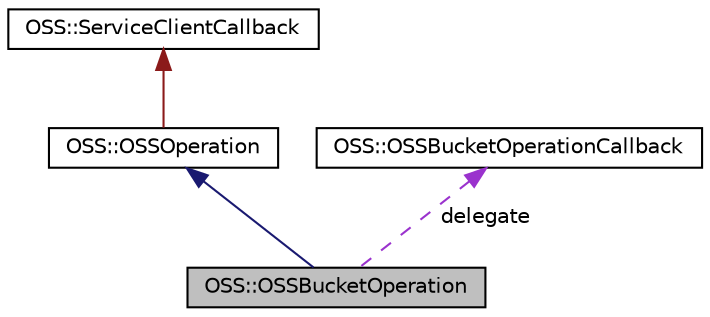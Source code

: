 digraph "OSS::OSSBucketOperation"
{
  edge [fontname="Helvetica",fontsize="10",labelfontname="Helvetica",labelfontsize="10"];
  node [fontname="Helvetica",fontsize="10",shape=record];
  Node1 [label="OSS::OSSBucketOperation",height=0.2,width=0.4,color="black", fillcolor="grey75", style="filled" fontcolor="black"];
  Node2 -> Node1 [dir="back",color="midnightblue",fontsize="10",style="solid",fontname="Helvetica"];
  Node2 [label="OSS::OSSOperation",height=0.2,width=0.4,color="black", fillcolor="white", style="filled",URL="$class_o_s_s_1_1_o_s_s_operation.html"];
  Node3 -> Node2 [dir="back",color="firebrick4",fontsize="10",style="solid",fontname="Helvetica"];
  Node3 [label="OSS::ServiceClientCallback",height=0.2,width=0.4,color="black", fillcolor="white", style="filled",URL="$class_o_s_s_1_1_service_client_callback.html"];
  Node4 -> Node1 [dir="back",color="darkorchid3",fontsize="10",style="dashed",label=" delegate" ,fontname="Helvetica"];
  Node4 [label="OSS::OSSBucketOperationCallback",height=0.2,width=0.4,color="black", fillcolor="white", style="filled",URL="$class_o_s_s_1_1_o_s_s_bucket_operation_callback.html"];
}

